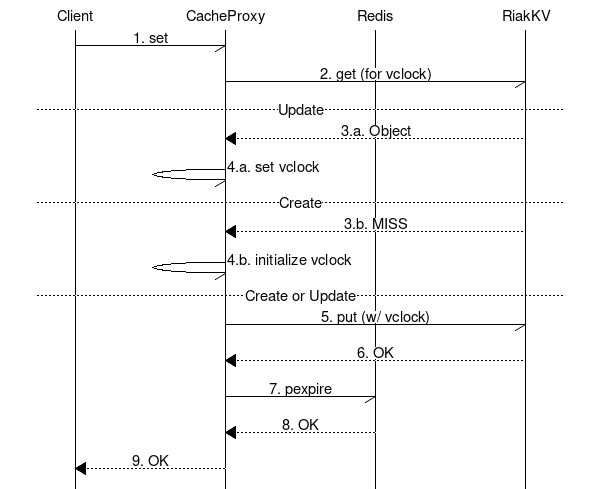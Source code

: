 # Cache Proxy GET
msc {
    Client,CacheProxy,Redis,RiakKV;

    Client -> CacheProxy [ label = "1. set" ];
    CacheProxy -> RiakKV [ label = "2. get (for vclock)" ];
    --- [ label = "Update" ];
    CacheProxy << RiakKV [ label = "3.a. Object" ];
    CacheProxy -> CacheProxy [ label = "4.a. set vclock" ];
    --- [ label = "Create" ];
    CacheProxy << RiakKV [ label = "3.b. MISS" ];
    CacheProxy -> CacheProxy [ label = "4.b. initialize vclock" ];
    --- [ label = "Create or Update" ];
    CacheProxy -> RiakKV [ label = "5. put (w/ vclock)" ];
    CacheProxy << RiakKV [ label = "6. OK" ];
    CacheProxy -> Redis [ label = "7. pexpire" ];
    CacheProxy << Redis [ label = "8. OK" ];
    Client << CacheProxy [ label = "9. OK" ];
}
